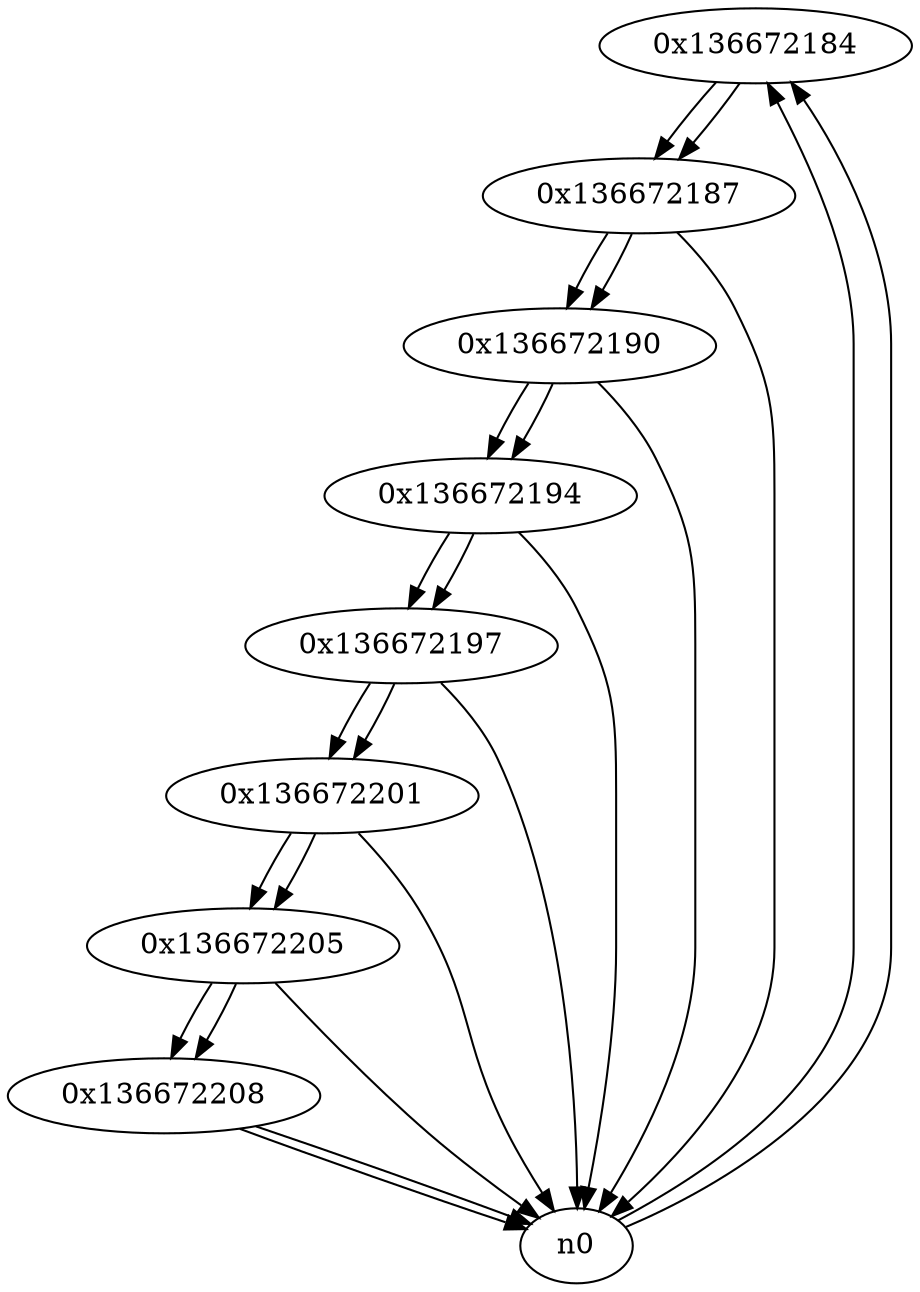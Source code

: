 digraph G{
/* nodes */
  n1 [label="0x136672184"]
  n2 [label="0x136672187"]
  n3 [label="0x136672190"]
  n4 [label="0x136672194"]
  n5 [label="0x136672197"]
  n6 [label="0x136672201"]
  n7 [label="0x136672205"]
  n8 [label="0x136672208"]
/* edges */
n1 -> n2;
n0 -> n1;
n0 -> n1;
n2 -> n3;
n2 -> n0;
n1 -> n2;
n3 -> n4;
n3 -> n0;
n2 -> n3;
n4 -> n5;
n4 -> n0;
n3 -> n4;
n5 -> n6;
n5 -> n0;
n4 -> n5;
n6 -> n7;
n6 -> n0;
n5 -> n6;
n7 -> n8;
n7 -> n0;
n6 -> n7;
n8 -> n0;
n8 -> n0;
n7 -> n8;
}
